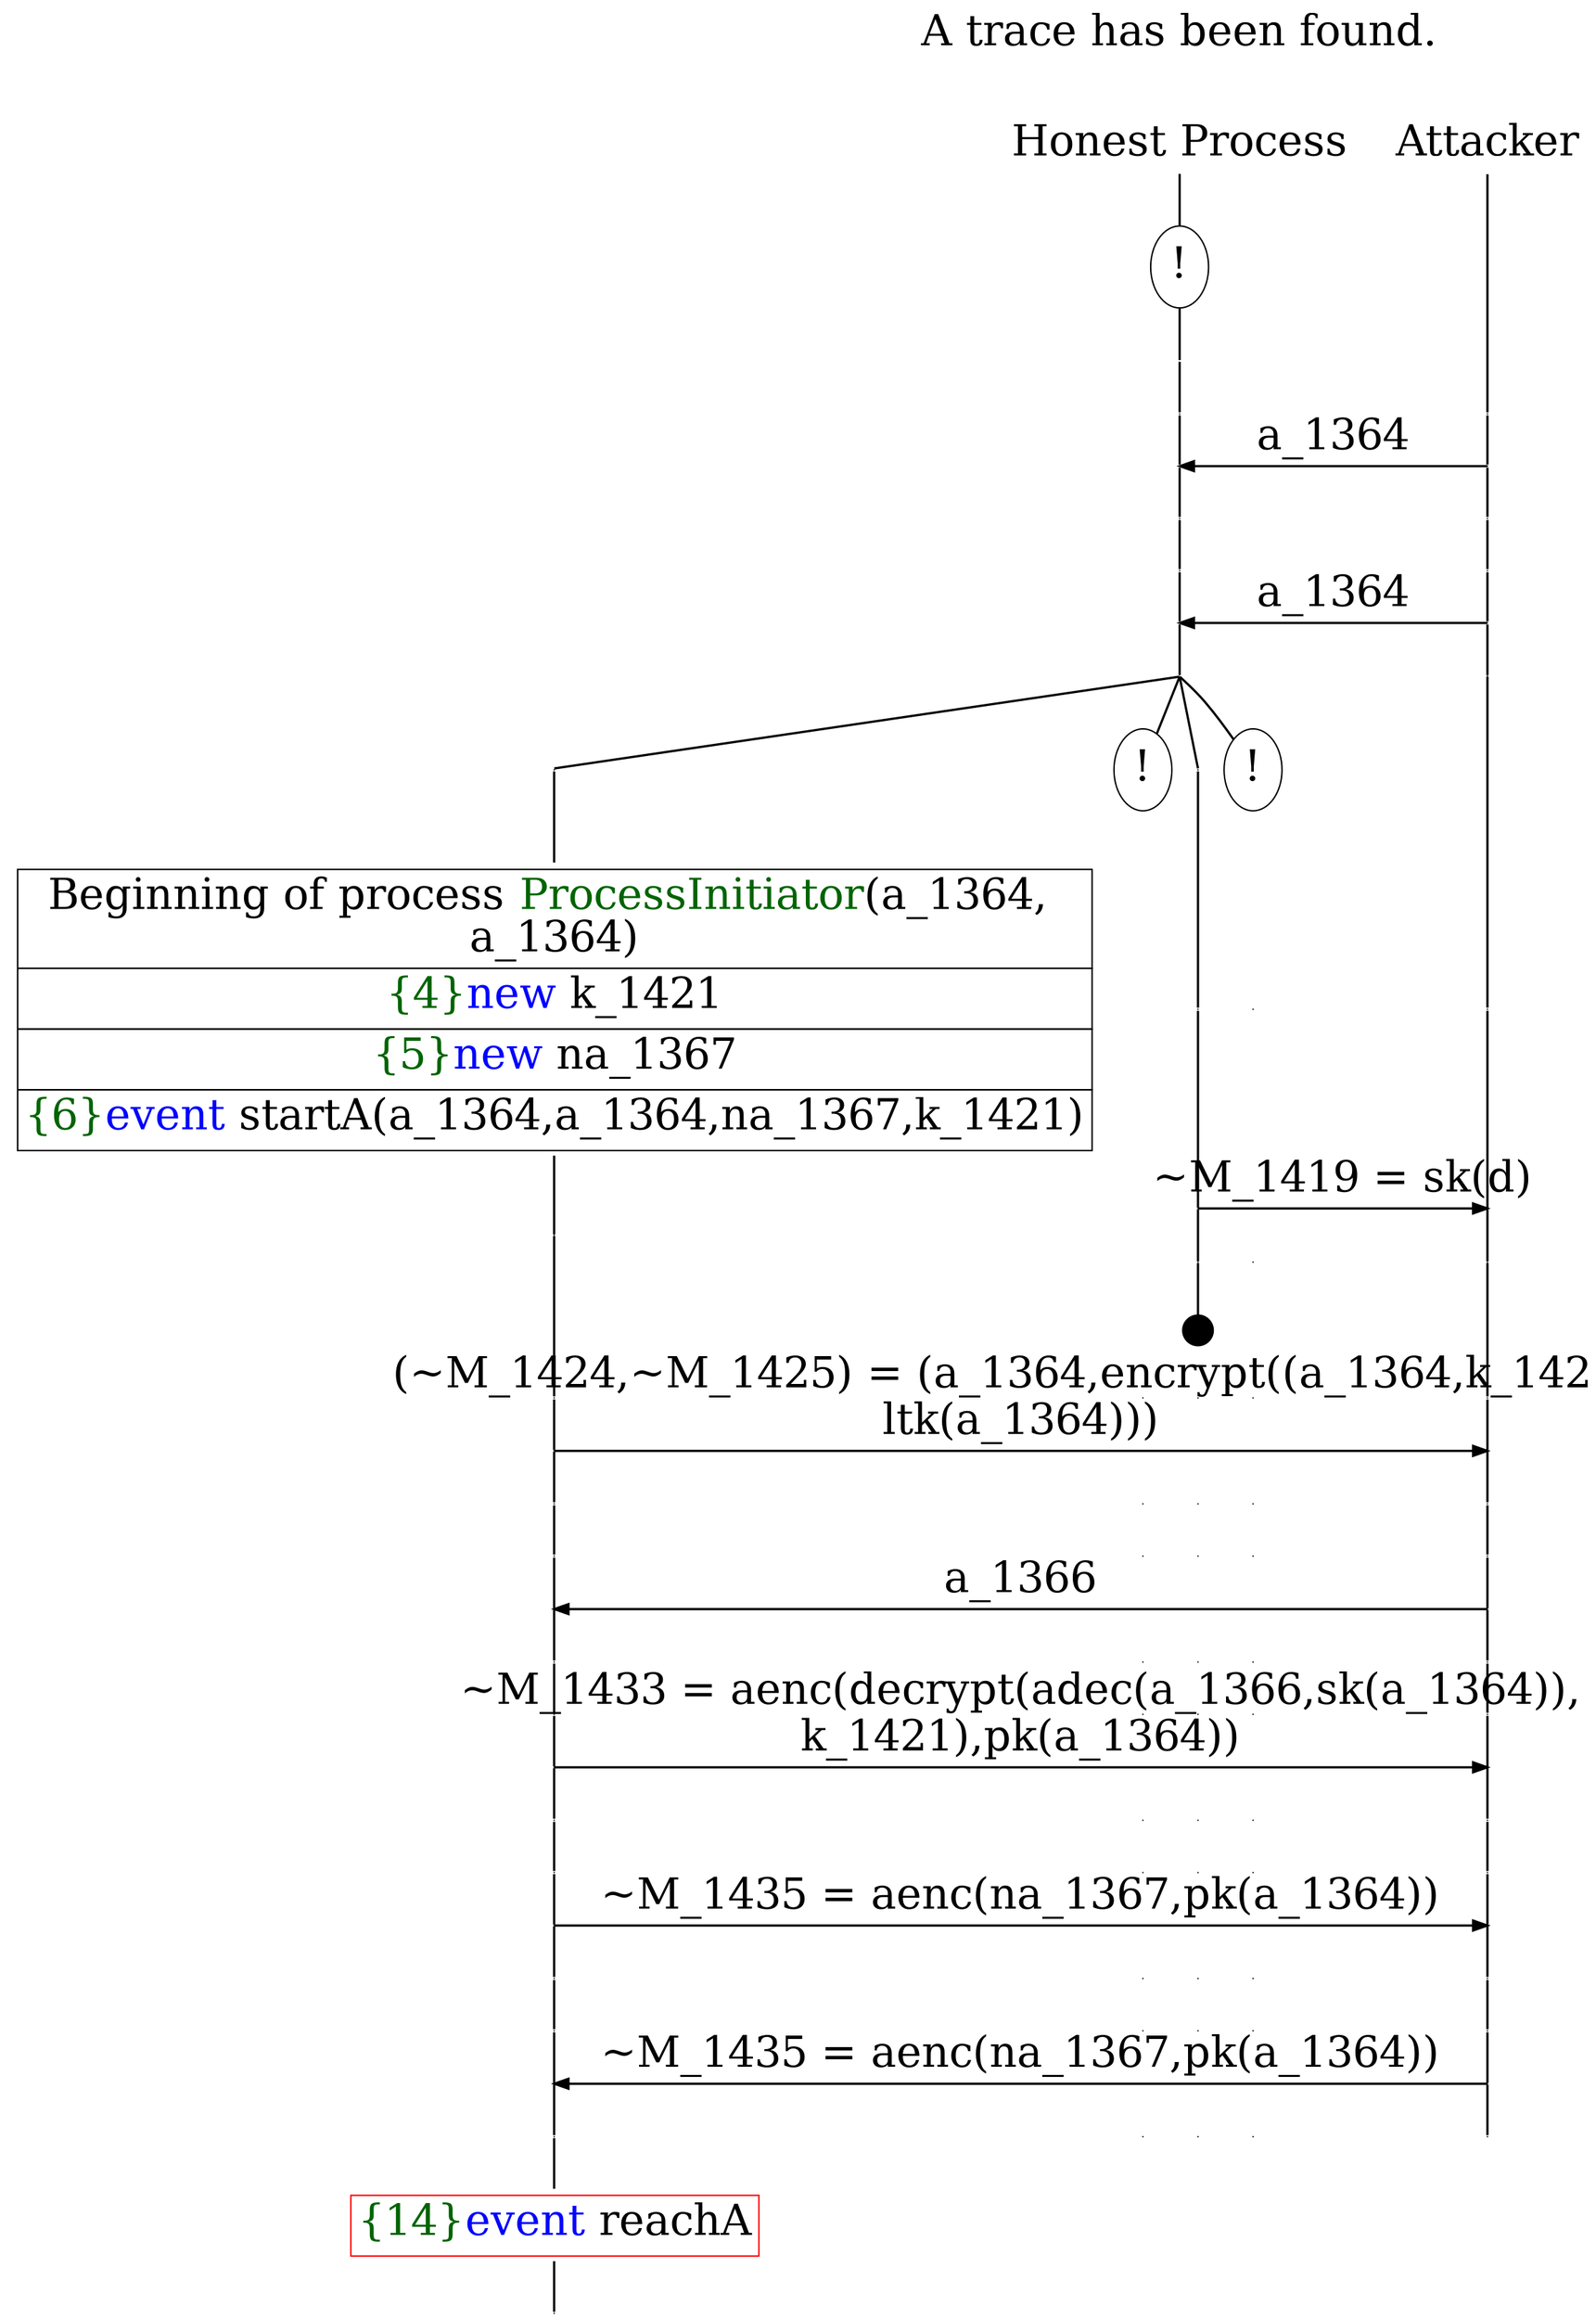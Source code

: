 digraph {
graph [ordering = out]
edge [arrowhead = none, penwidth = 1.6, fontsize = 30]
node [shape = point, width = 0, height = 0, fontsize = 30]
Trace [label = <A trace has been found.<br/>
>, shape = plaintext]
P0__0 [label = "Honest Process", shape = plaintext]
P__0 [label = "Attacker", shape = plaintext]
Trace -> P0__0 [label = "", style = invisible, weight = 100]{rank = same; P0__0 P__0}
P0__0 -> P0__1 [label = <>, weight = 100]
P0__1 [label = "!", shape = ellipse]
P0_0__1 [label = "", fixedsize = false, width = 0, height = 0, shape = none]
P0__1 -> P0_0__1 [label = <>, weight = 100]
P0_0__1 -> P0_0__2 [label = <>, weight = 100]
P__0 -> P__1 [label = <>, weight = 100]
{rank = same; P__1 P0_0__2}
P0_0__2 -> P0_0__3 [label = <>, weight = 100]
P__1 -> P__2 [label = <>, weight = 100]
{rank = same; P__2 P0_0__3}
P0_0__3 -> P__2 [label = <a_1364>, dir = back, arrowhead = normal]
P0_0__3 -> P0_0__4 [label = <>, weight = 100]
P__2 -> P__3 [label = <>, weight = 100]
{rank = same; P__3 P0_0__4}
P0_0__4 -> P0_0__5 [label = <>, weight = 100]
P__3 -> P__4 [label = <>, weight = 100]
{rank = same; P__4 P0_0__5}
P0_0__5 -> P0_0__6 [label = <>, weight = 100]
P__4 -> P__5 [label = <>, weight = 100]
{rank = same; P__5 P0_0__6}
P0_0__6 -> P__5 [label = <a_1364>, dir = back, arrowhead = normal]
P0_0__6 -> P0_0__7 [label = <>, weight = 100]
P__5 -> P__6 [label = <>, weight = 100]
{rank = same; P__6 P0_0__7}
/*RPar */
P0_0__7 -> P0_0_3__7 [label = <>]
P0_0__7 -> P0_0_2__7 [label = <>]
P0_0__7 -> P0_0_1__7 [label = <>]
P0_0__7 -> P0_0_0__7 [label = <>]
P0_0__7 [label = "", fixedsize = false, width = 0, height = 0, shape = none]
{rank = same; P0_0_0__7 P0_0_1__7 P0_0_2__7 P0_0_3__7}
P0_0_0__7 [label = "!", shape = ellipse]
P0_0_1__7 -> P0_0_1__8 [label = <>, weight = 100]
P0_0_0__8 [label = "", style = invisible]
P0_0_0__7 -> P0_0_0__8 [label = <>, weight = 100, style = invisible]
P__6 -> P__7 [label = <>, weight = 100]
{rank = same; P__7 P0_0_0__8 P0_0_1__8}
P0_0_1__8 -> P0_0_1__9 [label = <>, weight = 100]
P__7 -> P__8 [label = <>, weight = 100]
{rank = same; P__8 P0_0_1__9}
P0_0_1__9 -> P__8 [label = <~M_1419 = sk(d)>, arrowhead = normal]
P0_0_1__9 -> P0_0_1__10 [label = <>, weight = 100]
P0_0_0__9 [label = "", style = invisible]
P0_0_0__8 -> P0_0_0__9 [label = <>, weight = 100, style = invisible]
P__8 -> P__9 [label = <>, weight = 100]
{rank = same; P__9 P0_0_0__9 P0_0_1__10}
P0_0_1__11 [label = "", width = 0.3, height = 0.3]
P0_0_1__10 -> P0_0_1__11 [label = <>, weight = 100]
P0_0_2__7 [label = "!", shape = ellipse]
P0_0_3__7 -> P0_0_3__8 [label = <>, weight = 100]
P0_0_3__8 [shape = plaintext, label = <<TABLE BORDER="0" CELLBORDER="1" CELLSPACING="0" CELLPADDING="4"> <TR><TD>Beginning of process <FONT COLOR="darkgreen">ProcessInitiator</FONT>(a_1364, <br/>
a_1364)</TD></TR><TR><TD><FONT COLOR="darkgreen">{4}</FONT><FONT COLOR="blue">new </FONT>k_1421</TD></TR><TR><TD><FONT COLOR="darkgreen">{5}</FONT><FONT COLOR="blue">new </FONT>na_1367</TD></TR><TR><TD><FONT COLOR="darkgreen">{6}</FONT><FONT COLOR="blue">event</FONT> startA(a_1364,a_1364,na_1367,k_1421)</TD></TR></TABLE>>]
P0_0_3__8 -> P0_0_3__9 [label = <>, weight = 100]
P0_0_3__9 -> P0_0_3__10 [label = <>, weight = 100]
P0_0_2__8 [label = "", style = invisible]
P0_0_2__7 -> P0_0_2__8 [label = <>, weight = 100, style = invisible]
P0_0_1__12 [label = "", style = invisible]
P0_0_1__11 -> P0_0_1__12 [label = <>, weight = 100, style = invisible]
P0_0_0__10 [label = "", style = invisible]
P0_0_0__9 -> P0_0_0__10 [label = <>, weight = 100, style = invisible]
P__9 -> P__10 [label = <>, weight = 100]
{rank = same; P__10 P0_0_0__10 P0_0_1__12 P0_0_2__8 P0_0_3__10}
P0_0_3__10 -> P0_0_3__11 [label = <>, weight = 100]
P__10 -> P__11 [label = <>, weight = 100]
{rank = same; P__11 P0_0_3__11}
P0_0_3__11 -> P__11 [label = <(~M_1424,~M_1425) = (a_1364,encrypt((a_1364,k_1421),<br/>
ltk(a_1364)))>, arrowhead = normal]
P0_0_3__11 -> P0_0_3__12 [label = <>, weight = 100]
P0_0_2__9 [label = "", style = invisible]
P0_0_2__8 -> P0_0_2__9 [label = <>, weight = 100, style = invisible]
P0_0_1__13 [label = "", style = invisible]
P0_0_1__12 -> P0_0_1__13 [label = <>, weight = 100, style = invisible]
P0_0_0__11 [label = "", style = invisible]
P0_0_0__10 -> P0_0_0__11 [label = <>, weight = 100, style = invisible]
P__11 -> P__12 [label = <>, weight = 100]
{rank = same; P__12 P0_0_0__11 P0_0_1__13 P0_0_2__9 P0_0_3__12}
P0_0_3__12 -> P0_0_3__13 [label = <>, weight = 100]
P0_0_2__10 [label = "", style = invisible]
P0_0_2__9 -> P0_0_2__10 [label = <>, weight = 100, style = invisible]
P0_0_1__14 [label = "", style = invisible]
P0_0_1__13 -> P0_0_1__14 [label = <>, weight = 100, style = invisible]
P0_0_0__12 [label = "", style = invisible]
P0_0_0__11 -> P0_0_0__12 [label = <>, weight = 100, style = invisible]
P__12 -> P__13 [label = <>, weight = 100]
{rank = same; P__13 P0_0_0__12 P0_0_1__14 P0_0_2__10 P0_0_3__13}
P0_0_3__13 -> P0_0_3__14 [label = <>, weight = 100]
P__13 -> P__14 [label = <>, weight = 100]
{rank = same; P__14 P0_0_3__14}
P0_0_3__14 -> P__14 [label = <a_1366>, dir = back, arrowhead = normal]
P0_0_3__14 -> P0_0_3__15 [label = <>, weight = 100]
P0_0_2__11 [label = "", style = invisible]
P0_0_2__10 -> P0_0_2__11 [label = <>, weight = 100, style = invisible]
P0_0_1__15 [label = "", style = invisible]
P0_0_1__14 -> P0_0_1__15 [label = <>, weight = 100, style = invisible]
P0_0_0__13 [label = "", style = invisible]
P0_0_0__12 -> P0_0_0__13 [label = <>, weight = 100, style = invisible]
P__14 -> P__15 [label = <>, weight = 100]
{rank = same; P__15 P0_0_0__13 P0_0_1__15 P0_0_2__11 P0_0_3__15}
P0_0_3__15 -> P0_0_3__16 [label = <>, weight = 100]
P0_0_2__12 [label = "", style = invisible]
P0_0_2__11 -> P0_0_2__12 [label = <>, weight = 100, style = invisible]
P0_0_1__16 [label = "", style = invisible]
P0_0_1__15 -> P0_0_1__16 [label = <>, weight = 100, style = invisible]
P0_0_0__14 [label = "", style = invisible]
P0_0_0__13 -> P0_0_0__14 [label = <>, weight = 100, style = invisible]
P__15 -> P__16 [label = <>, weight = 100]
{rank = same; P__16 P0_0_0__14 P0_0_1__16 P0_0_2__12 P0_0_3__16}
P0_0_3__16 -> P0_0_3__17 [label = <>, weight = 100]
P__16 -> P__17 [label = <>, weight = 100]
{rank = same; P__17 P0_0_3__17}
P0_0_3__17 -> P__17 [label = <~M_1433 = aenc(decrypt(adec(a_1366,sk(a_1364)),<br/>
k_1421),pk(a_1364))>, arrowhead = normal]
P0_0_3__17 -> P0_0_3__18 [label = <>, weight = 100]
P0_0_2__13 [label = "", style = invisible]
P0_0_2__12 -> P0_0_2__13 [label = <>, weight = 100, style = invisible]
P0_0_1__17 [label = "", style = invisible]
P0_0_1__16 -> P0_0_1__17 [label = <>, weight = 100, style = invisible]
P0_0_0__15 [label = "", style = invisible]
P0_0_0__14 -> P0_0_0__15 [label = <>, weight = 100, style = invisible]
P__17 -> P__18 [label = <>, weight = 100]
{rank = same; P__18 P0_0_0__15 P0_0_1__17 P0_0_2__13 P0_0_3__18}
P0_0_3__18 -> P0_0_3__19 [label = <>, weight = 100]
P0_0_2__14 [label = "", style = invisible]
P0_0_2__13 -> P0_0_2__14 [label = <>, weight = 100, style = invisible]
P0_0_1__18 [label = "", style = invisible]
P0_0_1__17 -> P0_0_1__18 [label = <>, weight = 100, style = invisible]
P0_0_0__16 [label = "", style = invisible]
P0_0_0__15 -> P0_0_0__16 [label = <>, weight = 100, style = invisible]
P__18 -> P__19 [label = <>, weight = 100]
{rank = same; P__19 P0_0_0__16 P0_0_1__18 P0_0_2__14 P0_0_3__19}
P0_0_3__19 -> P0_0_3__20 [label = <>, weight = 100]
P__19 -> P__20 [label = <>, weight = 100]
{rank = same; P__20 P0_0_3__20}
P0_0_3__20 -> P__20 [label = <~M_1435 = aenc(na_1367,pk(a_1364))>, arrowhead = normal]
P0_0_3__20 -> P0_0_3__21 [label = <>, weight = 100]
P0_0_2__15 [label = "", style = invisible]
P0_0_2__14 -> P0_0_2__15 [label = <>, weight = 100, style = invisible]
P0_0_1__19 [label = "", style = invisible]
P0_0_1__18 -> P0_0_1__19 [label = <>, weight = 100, style = invisible]
P0_0_0__17 [label = "", style = invisible]
P0_0_0__16 -> P0_0_0__17 [label = <>, weight = 100, style = invisible]
P__20 -> P__21 [label = <>, weight = 100]
{rank = same; P__21 P0_0_0__17 P0_0_1__19 P0_0_2__15 P0_0_3__21}
P0_0_3__21 -> P0_0_3__22 [label = <>, weight = 100]
P0_0_2__16 [label = "", style = invisible]
P0_0_2__15 -> P0_0_2__16 [label = <>, weight = 100, style = invisible]
P0_0_1__20 [label = "", style = invisible]
P0_0_1__19 -> P0_0_1__20 [label = <>, weight = 100, style = invisible]
P0_0_0__18 [label = "", style = invisible]
P0_0_0__17 -> P0_0_0__18 [label = <>, weight = 100, style = invisible]
P__21 -> P__22 [label = <>, weight = 100]
{rank = same; P__22 P0_0_0__18 P0_0_1__20 P0_0_2__16 P0_0_3__22}
P0_0_3__22 -> P0_0_3__23 [label = <>, weight = 100]
P__22 -> P__23 [label = <>, weight = 100]
{rank = same; P__23 P0_0_3__23}
P0_0_3__23 -> P__23 [label = <~M_1435 = aenc(na_1367,pk(a_1364))>, dir = back, arrowhead = normal]
P0_0_3__23 -> P0_0_3__24 [label = <>, weight = 100]
P0_0_2__17 [label = "", style = invisible]
P0_0_2__16 -> P0_0_2__17 [label = <>, weight = 100, style = invisible]
P0_0_1__21 [label = "", style = invisible]
P0_0_1__20 -> P0_0_1__21 [label = <>, weight = 100, style = invisible]
P0_0_0__19 [label = "", style = invisible]
P0_0_0__18 -> P0_0_0__19 [label = <>, weight = 100, style = invisible]
P__23 -> P__24 [label = <>, weight = 100]
{rank = same; P__24 P0_0_0__19 P0_0_1__21 P0_0_2__17 P0_0_3__24}
P0_0_3__24 -> P0_0_3__25 [label = <>, weight = 100]
P0_0_3__25 [color = red, shape = plaintext, label = <<TABLE BORDER="0" CELLBORDER="1" CELLSPACING="0" CELLPADDING="4"> <TR><TD><FONT COLOR="darkgreen">{14}</FONT><FONT COLOR="blue">event</FONT> reachA</TD></TR></TABLE>>]
P0_0_3__25 -> P0_0_3__26 [label = <>, weight = 100]
}